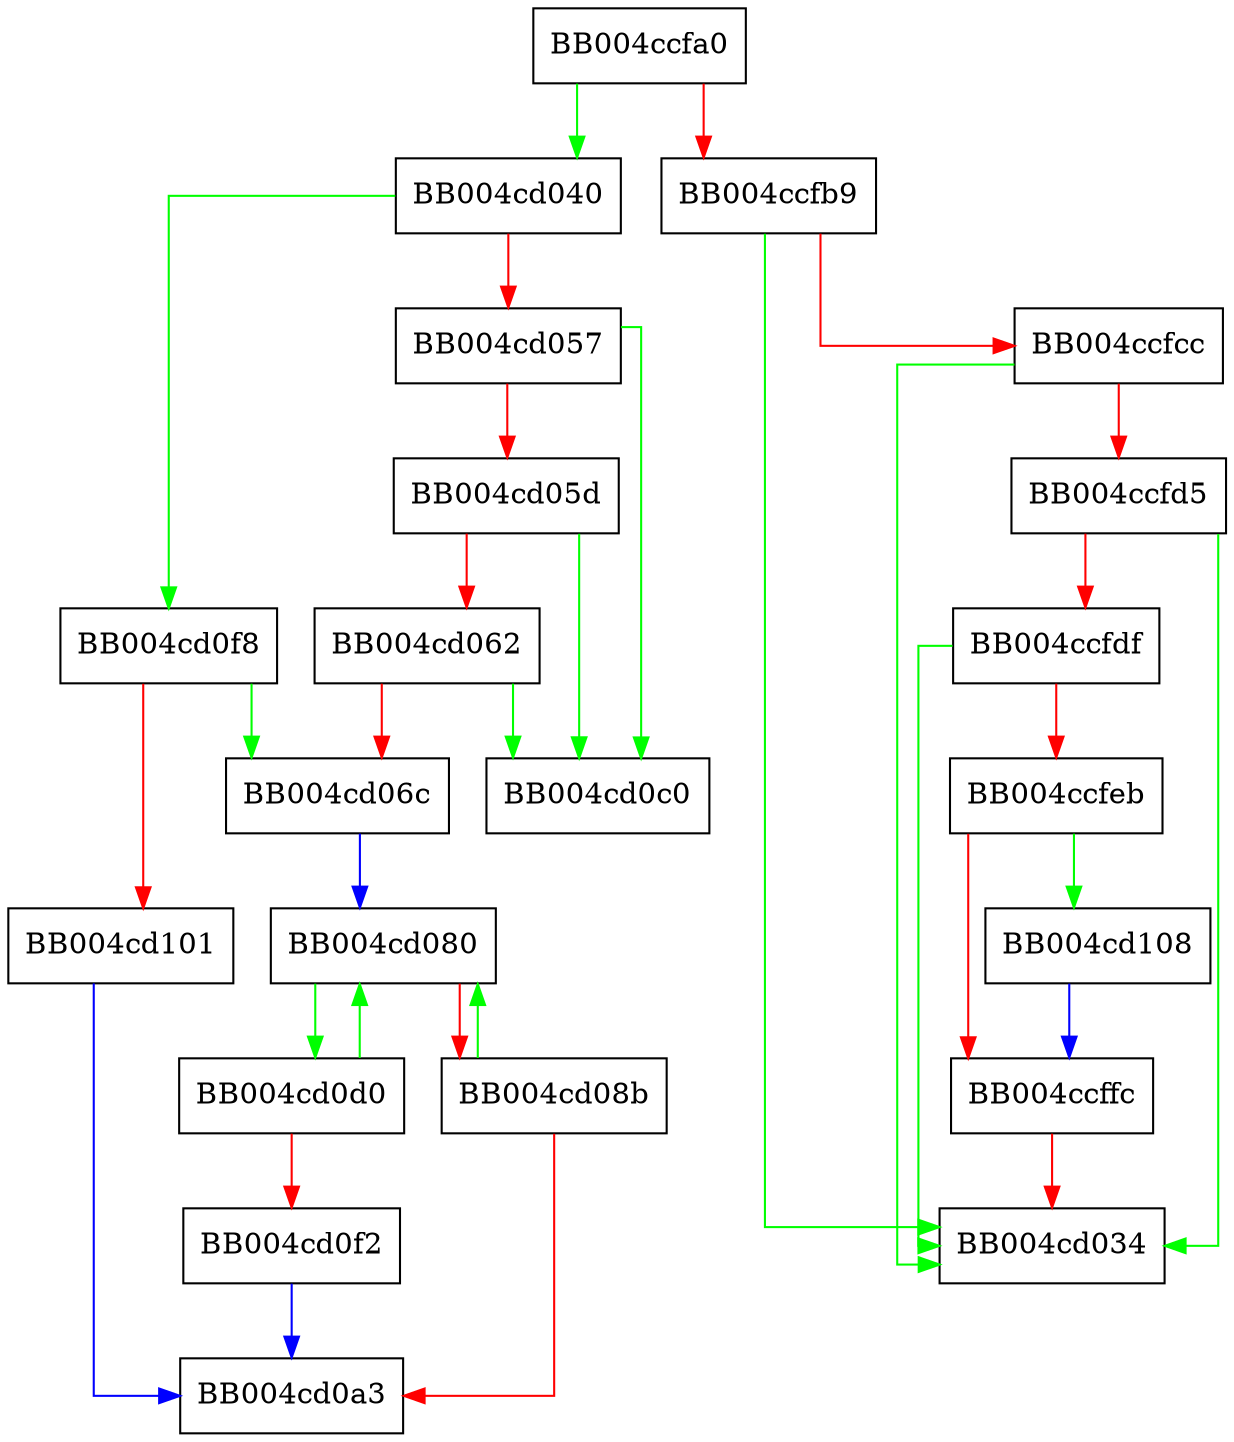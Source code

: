 digraph tls_free_buffers {
  node [shape="box"];
  graph [splines=ortho];
  BB004ccfa0 -> BB004cd040 [color="green"];
  BB004ccfa0 -> BB004ccfb9 [color="red"];
  BB004ccfb9 -> BB004cd034 [color="green"];
  BB004ccfb9 -> BB004ccfcc [color="red"];
  BB004ccfcc -> BB004cd034 [color="green"];
  BB004ccfcc -> BB004ccfd5 [color="red"];
  BB004ccfd5 -> BB004cd034 [color="green"];
  BB004ccfd5 -> BB004ccfdf [color="red"];
  BB004ccfdf -> BB004cd034 [color="green"];
  BB004ccfdf -> BB004ccfeb [color="red"];
  BB004ccfeb -> BB004cd108 [color="green"];
  BB004ccfeb -> BB004ccffc [color="red"];
  BB004ccffc -> BB004cd034 [color="red"];
  BB004cd040 -> BB004cd0f8 [color="green"];
  BB004cd040 -> BB004cd057 [color="red"];
  BB004cd057 -> BB004cd0c0 [color="green"];
  BB004cd057 -> BB004cd05d [color="red"];
  BB004cd05d -> BB004cd0c0 [color="green"];
  BB004cd05d -> BB004cd062 [color="red"];
  BB004cd062 -> BB004cd0c0 [color="green"];
  BB004cd062 -> BB004cd06c [color="red"];
  BB004cd06c -> BB004cd080 [color="blue"];
  BB004cd080 -> BB004cd0d0 [color="green"];
  BB004cd080 -> BB004cd08b [color="red"];
  BB004cd08b -> BB004cd080 [color="green"];
  BB004cd08b -> BB004cd0a3 [color="red"];
  BB004cd0d0 -> BB004cd080 [color="green"];
  BB004cd0d0 -> BB004cd0f2 [color="red"];
  BB004cd0f2 -> BB004cd0a3 [color="blue"];
  BB004cd0f8 -> BB004cd06c [color="green"];
  BB004cd0f8 -> BB004cd101 [color="red"];
  BB004cd101 -> BB004cd0a3 [color="blue"];
  BB004cd108 -> BB004ccffc [color="blue"];
}